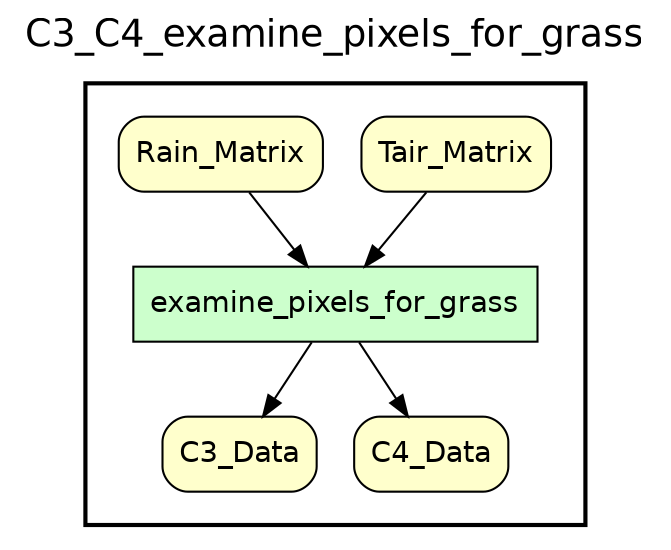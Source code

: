 
/* Start of top-level graph */
digraph Workflow {
rankdir=TB

/* Title for graph */
fontname=Helvetica; fontsize=18; labelloc=t
label=C3_C4_examine_pixels_for_grass

/* Start of double cluster for drawing box around nodes in workflow */
subgraph cluster_workflow_box_outer { label=""; color=black; penwidth=2
subgraph cluster_workflow_box_inner { label=""; penwidth=0

/* Style for nodes representing atomic programs in workflow */
node[shape=box style=filled fillcolor="#CCFFCC" peripheries=1 fontname=Helvetica]

/* Nodes representing atomic programs in workflow */
examine_pixels_for_grass

/* Style for nodes representing non-parameter data channels in workflow */
node[shape=box style="rounded,filled" fillcolor="#FFFFCC" peripheries=1 fontname=Helvetica]

/* Nodes representing non-parameter data channels in workflow */
Tair_Matrix
Rain_Matrix

/* Edges representing connections between programs and channels */
examine_pixels_for_grass -> C3_Data
examine_pixels_for_grass -> C4_Data
Tair_Matrix -> examine_pixels_for_grass
Rain_Matrix -> examine_pixels_for_grass

/* End of double cluster for drawing box around nodes in workflow */
}}

/* End of top-level graph */
}

